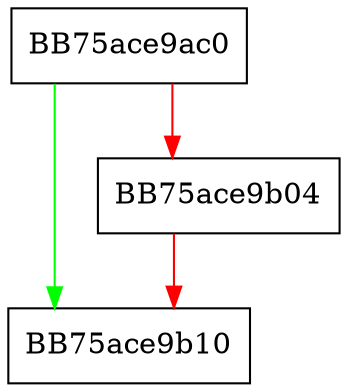 digraph deinit {
  node [shape="box"];
  graph [splines=ortho];
  BB75ace9ac0 -> BB75ace9b10 [color="green"];
  BB75ace9ac0 -> BB75ace9b04 [color="red"];
  BB75ace9b04 -> BB75ace9b10 [color="red"];
}